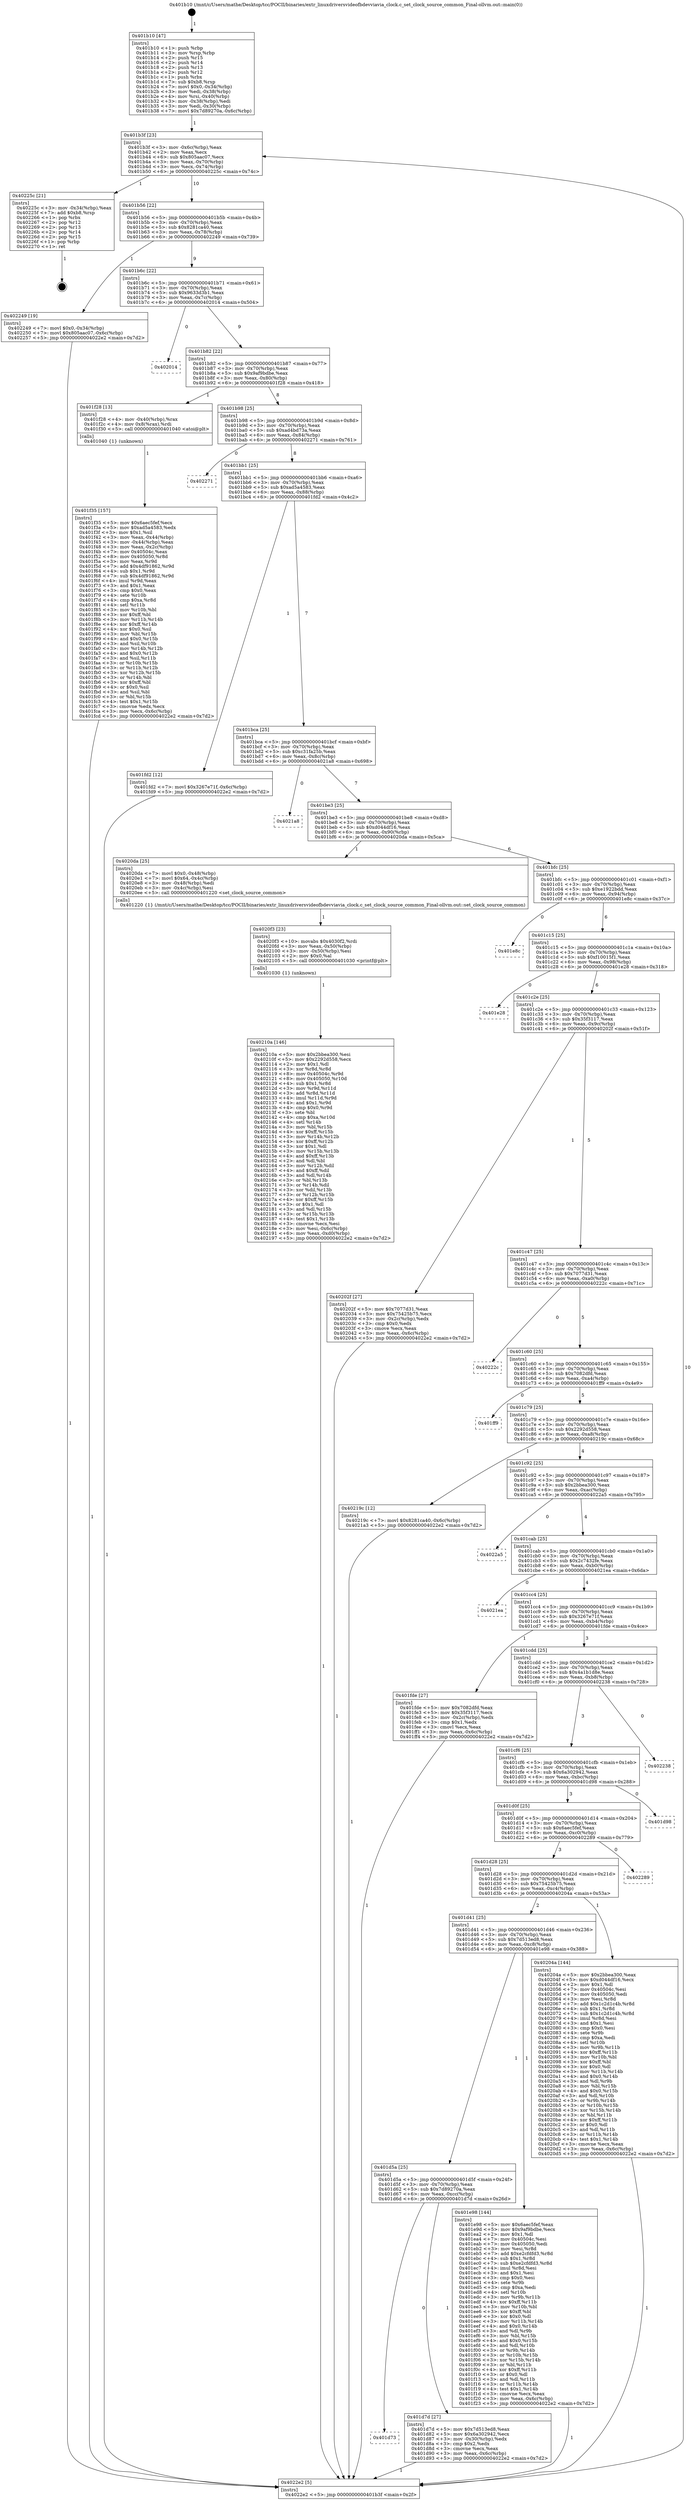 digraph "0x401b10" {
  label = "0x401b10 (/mnt/c/Users/mathe/Desktop/tcc/POCII/binaries/extr_linuxdriversvideofbdevviavia_clock.c_set_clock_source_common_Final-ollvm.out::main(0))"
  labelloc = "t"
  node[shape=record]

  Entry [label="",width=0.3,height=0.3,shape=circle,fillcolor=black,style=filled]
  "0x401b3f" [label="{
     0x401b3f [23]\l
     | [instrs]\l
     &nbsp;&nbsp;0x401b3f \<+3\>: mov -0x6c(%rbp),%eax\l
     &nbsp;&nbsp;0x401b42 \<+2\>: mov %eax,%ecx\l
     &nbsp;&nbsp;0x401b44 \<+6\>: sub $0x805aac07,%ecx\l
     &nbsp;&nbsp;0x401b4a \<+3\>: mov %eax,-0x70(%rbp)\l
     &nbsp;&nbsp;0x401b4d \<+3\>: mov %ecx,-0x74(%rbp)\l
     &nbsp;&nbsp;0x401b50 \<+6\>: je 000000000040225c \<main+0x74c\>\l
  }"]
  "0x40225c" [label="{
     0x40225c [21]\l
     | [instrs]\l
     &nbsp;&nbsp;0x40225c \<+3\>: mov -0x34(%rbp),%eax\l
     &nbsp;&nbsp;0x40225f \<+7\>: add $0xb8,%rsp\l
     &nbsp;&nbsp;0x402266 \<+1\>: pop %rbx\l
     &nbsp;&nbsp;0x402267 \<+2\>: pop %r12\l
     &nbsp;&nbsp;0x402269 \<+2\>: pop %r13\l
     &nbsp;&nbsp;0x40226b \<+2\>: pop %r14\l
     &nbsp;&nbsp;0x40226d \<+2\>: pop %r15\l
     &nbsp;&nbsp;0x40226f \<+1\>: pop %rbp\l
     &nbsp;&nbsp;0x402270 \<+1\>: ret\l
  }"]
  "0x401b56" [label="{
     0x401b56 [22]\l
     | [instrs]\l
     &nbsp;&nbsp;0x401b56 \<+5\>: jmp 0000000000401b5b \<main+0x4b\>\l
     &nbsp;&nbsp;0x401b5b \<+3\>: mov -0x70(%rbp),%eax\l
     &nbsp;&nbsp;0x401b5e \<+5\>: sub $0x8281ca40,%eax\l
     &nbsp;&nbsp;0x401b63 \<+3\>: mov %eax,-0x78(%rbp)\l
     &nbsp;&nbsp;0x401b66 \<+6\>: je 0000000000402249 \<main+0x739\>\l
  }"]
  Exit [label="",width=0.3,height=0.3,shape=circle,fillcolor=black,style=filled,peripheries=2]
  "0x402249" [label="{
     0x402249 [19]\l
     | [instrs]\l
     &nbsp;&nbsp;0x402249 \<+7\>: movl $0x0,-0x34(%rbp)\l
     &nbsp;&nbsp;0x402250 \<+7\>: movl $0x805aac07,-0x6c(%rbp)\l
     &nbsp;&nbsp;0x402257 \<+5\>: jmp 00000000004022e2 \<main+0x7d2\>\l
  }"]
  "0x401b6c" [label="{
     0x401b6c [22]\l
     | [instrs]\l
     &nbsp;&nbsp;0x401b6c \<+5\>: jmp 0000000000401b71 \<main+0x61\>\l
     &nbsp;&nbsp;0x401b71 \<+3\>: mov -0x70(%rbp),%eax\l
     &nbsp;&nbsp;0x401b74 \<+5\>: sub $0x9633d3b1,%eax\l
     &nbsp;&nbsp;0x401b79 \<+3\>: mov %eax,-0x7c(%rbp)\l
     &nbsp;&nbsp;0x401b7c \<+6\>: je 0000000000402014 \<main+0x504\>\l
  }"]
  "0x40210a" [label="{
     0x40210a [146]\l
     | [instrs]\l
     &nbsp;&nbsp;0x40210a \<+5\>: mov $0x2bbea300,%esi\l
     &nbsp;&nbsp;0x40210f \<+5\>: mov $0x2292d558,%ecx\l
     &nbsp;&nbsp;0x402114 \<+2\>: mov $0x1,%dl\l
     &nbsp;&nbsp;0x402116 \<+3\>: xor %r8d,%r8d\l
     &nbsp;&nbsp;0x402119 \<+8\>: mov 0x40504c,%r9d\l
     &nbsp;&nbsp;0x402121 \<+8\>: mov 0x405050,%r10d\l
     &nbsp;&nbsp;0x402129 \<+4\>: sub $0x1,%r8d\l
     &nbsp;&nbsp;0x40212d \<+3\>: mov %r9d,%r11d\l
     &nbsp;&nbsp;0x402130 \<+3\>: add %r8d,%r11d\l
     &nbsp;&nbsp;0x402133 \<+4\>: imul %r11d,%r9d\l
     &nbsp;&nbsp;0x402137 \<+4\>: and $0x1,%r9d\l
     &nbsp;&nbsp;0x40213b \<+4\>: cmp $0x0,%r9d\l
     &nbsp;&nbsp;0x40213f \<+3\>: sete %bl\l
     &nbsp;&nbsp;0x402142 \<+4\>: cmp $0xa,%r10d\l
     &nbsp;&nbsp;0x402146 \<+4\>: setl %r14b\l
     &nbsp;&nbsp;0x40214a \<+3\>: mov %bl,%r15b\l
     &nbsp;&nbsp;0x40214d \<+4\>: xor $0xff,%r15b\l
     &nbsp;&nbsp;0x402151 \<+3\>: mov %r14b,%r12b\l
     &nbsp;&nbsp;0x402154 \<+4\>: xor $0xff,%r12b\l
     &nbsp;&nbsp;0x402158 \<+3\>: xor $0x1,%dl\l
     &nbsp;&nbsp;0x40215b \<+3\>: mov %r15b,%r13b\l
     &nbsp;&nbsp;0x40215e \<+4\>: and $0xff,%r13b\l
     &nbsp;&nbsp;0x402162 \<+2\>: and %dl,%bl\l
     &nbsp;&nbsp;0x402164 \<+3\>: mov %r12b,%dil\l
     &nbsp;&nbsp;0x402167 \<+4\>: and $0xff,%dil\l
     &nbsp;&nbsp;0x40216b \<+3\>: and %dl,%r14b\l
     &nbsp;&nbsp;0x40216e \<+3\>: or %bl,%r13b\l
     &nbsp;&nbsp;0x402171 \<+3\>: or %r14b,%dil\l
     &nbsp;&nbsp;0x402174 \<+3\>: xor %dil,%r13b\l
     &nbsp;&nbsp;0x402177 \<+3\>: or %r12b,%r15b\l
     &nbsp;&nbsp;0x40217a \<+4\>: xor $0xff,%r15b\l
     &nbsp;&nbsp;0x40217e \<+3\>: or $0x1,%dl\l
     &nbsp;&nbsp;0x402181 \<+3\>: and %dl,%r15b\l
     &nbsp;&nbsp;0x402184 \<+3\>: or %r15b,%r13b\l
     &nbsp;&nbsp;0x402187 \<+4\>: test $0x1,%r13b\l
     &nbsp;&nbsp;0x40218b \<+3\>: cmovne %ecx,%esi\l
     &nbsp;&nbsp;0x40218e \<+3\>: mov %esi,-0x6c(%rbp)\l
     &nbsp;&nbsp;0x402191 \<+6\>: mov %eax,-0xd0(%rbp)\l
     &nbsp;&nbsp;0x402197 \<+5\>: jmp 00000000004022e2 \<main+0x7d2\>\l
  }"]
  "0x402014" [label="{
     0x402014\l
  }", style=dashed]
  "0x401b82" [label="{
     0x401b82 [22]\l
     | [instrs]\l
     &nbsp;&nbsp;0x401b82 \<+5\>: jmp 0000000000401b87 \<main+0x77\>\l
     &nbsp;&nbsp;0x401b87 \<+3\>: mov -0x70(%rbp),%eax\l
     &nbsp;&nbsp;0x401b8a \<+5\>: sub $0x9af9bdbe,%eax\l
     &nbsp;&nbsp;0x401b8f \<+3\>: mov %eax,-0x80(%rbp)\l
     &nbsp;&nbsp;0x401b92 \<+6\>: je 0000000000401f28 \<main+0x418\>\l
  }"]
  "0x4020f3" [label="{
     0x4020f3 [23]\l
     | [instrs]\l
     &nbsp;&nbsp;0x4020f3 \<+10\>: movabs $0x4030f2,%rdi\l
     &nbsp;&nbsp;0x4020fd \<+3\>: mov %eax,-0x50(%rbp)\l
     &nbsp;&nbsp;0x402100 \<+3\>: mov -0x50(%rbp),%esi\l
     &nbsp;&nbsp;0x402103 \<+2\>: mov $0x0,%al\l
     &nbsp;&nbsp;0x402105 \<+5\>: call 0000000000401030 \<printf@plt\>\l
     | [calls]\l
     &nbsp;&nbsp;0x401030 \{1\} (unknown)\l
  }"]
  "0x401f28" [label="{
     0x401f28 [13]\l
     | [instrs]\l
     &nbsp;&nbsp;0x401f28 \<+4\>: mov -0x40(%rbp),%rax\l
     &nbsp;&nbsp;0x401f2c \<+4\>: mov 0x8(%rax),%rdi\l
     &nbsp;&nbsp;0x401f30 \<+5\>: call 0000000000401040 \<atoi@plt\>\l
     | [calls]\l
     &nbsp;&nbsp;0x401040 \{1\} (unknown)\l
  }"]
  "0x401b98" [label="{
     0x401b98 [25]\l
     | [instrs]\l
     &nbsp;&nbsp;0x401b98 \<+5\>: jmp 0000000000401b9d \<main+0x8d\>\l
     &nbsp;&nbsp;0x401b9d \<+3\>: mov -0x70(%rbp),%eax\l
     &nbsp;&nbsp;0x401ba0 \<+5\>: sub $0xad4bd73a,%eax\l
     &nbsp;&nbsp;0x401ba5 \<+6\>: mov %eax,-0x84(%rbp)\l
     &nbsp;&nbsp;0x401bab \<+6\>: je 0000000000402271 \<main+0x761\>\l
  }"]
  "0x401f35" [label="{
     0x401f35 [157]\l
     | [instrs]\l
     &nbsp;&nbsp;0x401f35 \<+5\>: mov $0x6aec5fef,%ecx\l
     &nbsp;&nbsp;0x401f3a \<+5\>: mov $0xad5a4583,%edx\l
     &nbsp;&nbsp;0x401f3f \<+3\>: mov $0x1,%sil\l
     &nbsp;&nbsp;0x401f42 \<+3\>: mov %eax,-0x44(%rbp)\l
     &nbsp;&nbsp;0x401f45 \<+3\>: mov -0x44(%rbp),%eax\l
     &nbsp;&nbsp;0x401f48 \<+3\>: mov %eax,-0x2c(%rbp)\l
     &nbsp;&nbsp;0x401f4b \<+7\>: mov 0x40504c,%eax\l
     &nbsp;&nbsp;0x401f52 \<+8\>: mov 0x405050,%r8d\l
     &nbsp;&nbsp;0x401f5a \<+3\>: mov %eax,%r9d\l
     &nbsp;&nbsp;0x401f5d \<+7\>: add $0x4df91862,%r9d\l
     &nbsp;&nbsp;0x401f64 \<+4\>: sub $0x1,%r9d\l
     &nbsp;&nbsp;0x401f68 \<+7\>: sub $0x4df91862,%r9d\l
     &nbsp;&nbsp;0x401f6f \<+4\>: imul %r9d,%eax\l
     &nbsp;&nbsp;0x401f73 \<+3\>: and $0x1,%eax\l
     &nbsp;&nbsp;0x401f76 \<+3\>: cmp $0x0,%eax\l
     &nbsp;&nbsp;0x401f79 \<+4\>: sete %r10b\l
     &nbsp;&nbsp;0x401f7d \<+4\>: cmp $0xa,%r8d\l
     &nbsp;&nbsp;0x401f81 \<+4\>: setl %r11b\l
     &nbsp;&nbsp;0x401f85 \<+3\>: mov %r10b,%bl\l
     &nbsp;&nbsp;0x401f88 \<+3\>: xor $0xff,%bl\l
     &nbsp;&nbsp;0x401f8b \<+3\>: mov %r11b,%r14b\l
     &nbsp;&nbsp;0x401f8e \<+4\>: xor $0xff,%r14b\l
     &nbsp;&nbsp;0x401f92 \<+4\>: xor $0x0,%sil\l
     &nbsp;&nbsp;0x401f96 \<+3\>: mov %bl,%r15b\l
     &nbsp;&nbsp;0x401f99 \<+4\>: and $0x0,%r15b\l
     &nbsp;&nbsp;0x401f9d \<+3\>: and %sil,%r10b\l
     &nbsp;&nbsp;0x401fa0 \<+3\>: mov %r14b,%r12b\l
     &nbsp;&nbsp;0x401fa3 \<+4\>: and $0x0,%r12b\l
     &nbsp;&nbsp;0x401fa7 \<+3\>: and %sil,%r11b\l
     &nbsp;&nbsp;0x401faa \<+3\>: or %r10b,%r15b\l
     &nbsp;&nbsp;0x401fad \<+3\>: or %r11b,%r12b\l
     &nbsp;&nbsp;0x401fb0 \<+3\>: xor %r12b,%r15b\l
     &nbsp;&nbsp;0x401fb3 \<+3\>: or %r14b,%bl\l
     &nbsp;&nbsp;0x401fb6 \<+3\>: xor $0xff,%bl\l
     &nbsp;&nbsp;0x401fb9 \<+4\>: or $0x0,%sil\l
     &nbsp;&nbsp;0x401fbd \<+3\>: and %sil,%bl\l
     &nbsp;&nbsp;0x401fc0 \<+3\>: or %bl,%r15b\l
     &nbsp;&nbsp;0x401fc3 \<+4\>: test $0x1,%r15b\l
     &nbsp;&nbsp;0x401fc7 \<+3\>: cmovne %edx,%ecx\l
     &nbsp;&nbsp;0x401fca \<+3\>: mov %ecx,-0x6c(%rbp)\l
     &nbsp;&nbsp;0x401fcd \<+5\>: jmp 00000000004022e2 \<main+0x7d2\>\l
  }"]
  "0x402271" [label="{
     0x402271\l
  }", style=dashed]
  "0x401bb1" [label="{
     0x401bb1 [25]\l
     | [instrs]\l
     &nbsp;&nbsp;0x401bb1 \<+5\>: jmp 0000000000401bb6 \<main+0xa6\>\l
     &nbsp;&nbsp;0x401bb6 \<+3\>: mov -0x70(%rbp),%eax\l
     &nbsp;&nbsp;0x401bb9 \<+5\>: sub $0xad5a4583,%eax\l
     &nbsp;&nbsp;0x401bbe \<+6\>: mov %eax,-0x88(%rbp)\l
     &nbsp;&nbsp;0x401bc4 \<+6\>: je 0000000000401fd2 \<main+0x4c2\>\l
  }"]
  "0x401b10" [label="{
     0x401b10 [47]\l
     | [instrs]\l
     &nbsp;&nbsp;0x401b10 \<+1\>: push %rbp\l
     &nbsp;&nbsp;0x401b11 \<+3\>: mov %rsp,%rbp\l
     &nbsp;&nbsp;0x401b14 \<+2\>: push %r15\l
     &nbsp;&nbsp;0x401b16 \<+2\>: push %r14\l
     &nbsp;&nbsp;0x401b18 \<+2\>: push %r13\l
     &nbsp;&nbsp;0x401b1a \<+2\>: push %r12\l
     &nbsp;&nbsp;0x401b1c \<+1\>: push %rbx\l
     &nbsp;&nbsp;0x401b1d \<+7\>: sub $0xb8,%rsp\l
     &nbsp;&nbsp;0x401b24 \<+7\>: movl $0x0,-0x34(%rbp)\l
     &nbsp;&nbsp;0x401b2b \<+3\>: mov %edi,-0x38(%rbp)\l
     &nbsp;&nbsp;0x401b2e \<+4\>: mov %rsi,-0x40(%rbp)\l
     &nbsp;&nbsp;0x401b32 \<+3\>: mov -0x38(%rbp),%edi\l
     &nbsp;&nbsp;0x401b35 \<+3\>: mov %edi,-0x30(%rbp)\l
     &nbsp;&nbsp;0x401b38 \<+7\>: movl $0x7d89270a,-0x6c(%rbp)\l
  }"]
  "0x401fd2" [label="{
     0x401fd2 [12]\l
     | [instrs]\l
     &nbsp;&nbsp;0x401fd2 \<+7\>: movl $0x3267e71f,-0x6c(%rbp)\l
     &nbsp;&nbsp;0x401fd9 \<+5\>: jmp 00000000004022e2 \<main+0x7d2\>\l
  }"]
  "0x401bca" [label="{
     0x401bca [25]\l
     | [instrs]\l
     &nbsp;&nbsp;0x401bca \<+5\>: jmp 0000000000401bcf \<main+0xbf\>\l
     &nbsp;&nbsp;0x401bcf \<+3\>: mov -0x70(%rbp),%eax\l
     &nbsp;&nbsp;0x401bd2 \<+5\>: sub $0xc31fa25b,%eax\l
     &nbsp;&nbsp;0x401bd7 \<+6\>: mov %eax,-0x8c(%rbp)\l
     &nbsp;&nbsp;0x401bdd \<+6\>: je 00000000004021a8 \<main+0x698\>\l
  }"]
  "0x4022e2" [label="{
     0x4022e2 [5]\l
     | [instrs]\l
     &nbsp;&nbsp;0x4022e2 \<+5\>: jmp 0000000000401b3f \<main+0x2f\>\l
  }"]
  "0x4021a8" [label="{
     0x4021a8\l
  }", style=dashed]
  "0x401be3" [label="{
     0x401be3 [25]\l
     | [instrs]\l
     &nbsp;&nbsp;0x401be3 \<+5\>: jmp 0000000000401be8 \<main+0xd8\>\l
     &nbsp;&nbsp;0x401be8 \<+3\>: mov -0x70(%rbp),%eax\l
     &nbsp;&nbsp;0x401beb \<+5\>: sub $0xd044df16,%eax\l
     &nbsp;&nbsp;0x401bf0 \<+6\>: mov %eax,-0x90(%rbp)\l
     &nbsp;&nbsp;0x401bf6 \<+6\>: je 00000000004020da \<main+0x5ca\>\l
  }"]
  "0x401d73" [label="{
     0x401d73\l
  }", style=dashed]
  "0x4020da" [label="{
     0x4020da [25]\l
     | [instrs]\l
     &nbsp;&nbsp;0x4020da \<+7\>: movl $0x0,-0x48(%rbp)\l
     &nbsp;&nbsp;0x4020e1 \<+7\>: movl $0x64,-0x4c(%rbp)\l
     &nbsp;&nbsp;0x4020e8 \<+3\>: mov -0x48(%rbp),%edi\l
     &nbsp;&nbsp;0x4020eb \<+3\>: mov -0x4c(%rbp),%esi\l
     &nbsp;&nbsp;0x4020ee \<+5\>: call 0000000000401220 \<set_clock_source_common\>\l
     | [calls]\l
     &nbsp;&nbsp;0x401220 \{1\} (/mnt/c/Users/mathe/Desktop/tcc/POCII/binaries/extr_linuxdriversvideofbdevviavia_clock.c_set_clock_source_common_Final-ollvm.out::set_clock_source_common)\l
  }"]
  "0x401bfc" [label="{
     0x401bfc [25]\l
     | [instrs]\l
     &nbsp;&nbsp;0x401bfc \<+5\>: jmp 0000000000401c01 \<main+0xf1\>\l
     &nbsp;&nbsp;0x401c01 \<+3\>: mov -0x70(%rbp),%eax\l
     &nbsp;&nbsp;0x401c04 \<+5\>: sub $0xe1922bdd,%eax\l
     &nbsp;&nbsp;0x401c09 \<+6\>: mov %eax,-0x94(%rbp)\l
     &nbsp;&nbsp;0x401c0f \<+6\>: je 0000000000401e8c \<main+0x37c\>\l
  }"]
  "0x401d7d" [label="{
     0x401d7d [27]\l
     | [instrs]\l
     &nbsp;&nbsp;0x401d7d \<+5\>: mov $0x7d513ed8,%eax\l
     &nbsp;&nbsp;0x401d82 \<+5\>: mov $0x6a302942,%ecx\l
     &nbsp;&nbsp;0x401d87 \<+3\>: mov -0x30(%rbp),%edx\l
     &nbsp;&nbsp;0x401d8a \<+3\>: cmp $0x2,%edx\l
     &nbsp;&nbsp;0x401d8d \<+3\>: cmovne %ecx,%eax\l
     &nbsp;&nbsp;0x401d90 \<+3\>: mov %eax,-0x6c(%rbp)\l
     &nbsp;&nbsp;0x401d93 \<+5\>: jmp 00000000004022e2 \<main+0x7d2\>\l
  }"]
  "0x401e8c" [label="{
     0x401e8c\l
  }", style=dashed]
  "0x401c15" [label="{
     0x401c15 [25]\l
     | [instrs]\l
     &nbsp;&nbsp;0x401c15 \<+5\>: jmp 0000000000401c1a \<main+0x10a\>\l
     &nbsp;&nbsp;0x401c1a \<+3\>: mov -0x70(%rbp),%eax\l
     &nbsp;&nbsp;0x401c1d \<+5\>: sub $0xf10015f1,%eax\l
     &nbsp;&nbsp;0x401c22 \<+6\>: mov %eax,-0x98(%rbp)\l
     &nbsp;&nbsp;0x401c28 \<+6\>: je 0000000000401e28 \<main+0x318\>\l
  }"]
  "0x401d5a" [label="{
     0x401d5a [25]\l
     | [instrs]\l
     &nbsp;&nbsp;0x401d5a \<+5\>: jmp 0000000000401d5f \<main+0x24f\>\l
     &nbsp;&nbsp;0x401d5f \<+3\>: mov -0x70(%rbp),%eax\l
     &nbsp;&nbsp;0x401d62 \<+5\>: sub $0x7d89270a,%eax\l
     &nbsp;&nbsp;0x401d67 \<+6\>: mov %eax,-0xcc(%rbp)\l
     &nbsp;&nbsp;0x401d6d \<+6\>: je 0000000000401d7d \<main+0x26d\>\l
  }"]
  "0x401e28" [label="{
     0x401e28\l
  }", style=dashed]
  "0x401c2e" [label="{
     0x401c2e [25]\l
     | [instrs]\l
     &nbsp;&nbsp;0x401c2e \<+5\>: jmp 0000000000401c33 \<main+0x123\>\l
     &nbsp;&nbsp;0x401c33 \<+3\>: mov -0x70(%rbp),%eax\l
     &nbsp;&nbsp;0x401c36 \<+5\>: sub $0x35f3117,%eax\l
     &nbsp;&nbsp;0x401c3b \<+6\>: mov %eax,-0x9c(%rbp)\l
     &nbsp;&nbsp;0x401c41 \<+6\>: je 000000000040202f \<main+0x51f\>\l
  }"]
  "0x401e98" [label="{
     0x401e98 [144]\l
     | [instrs]\l
     &nbsp;&nbsp;0x401e98 \<+5\>: mov $0x6aec5fef,%eax\l
     &nbsp;&nbsp;0x401e9d \<+5\>: mov $0x9af9bdbe,%ecx\l
     &nbsp;&nbsp;0x401ea2 \<+2\>: mov $0x1,%dl\l
     &nbsp;&nbsp;0x401ea4 \<+7\>: mov 0x40504c,%esi\l
     &nbsp;&nbsp;0x401eab \<+7\>: mov 0x405050,%edi\l
     &nbsp;&nbsp;0x401eb2 \<+3\>: mov %esi,%r8d\l
     &nbsp;&nbsp;0x401eb5 \<+7\>: add $0xe2cfdfd3,%r8d\l
     &nbsp;&nbsp;0x401ebc \<+4\>: sub $0x1,%r8d\l
     &nbsp;&nbsp;0x401ec0 \<+7\>: sub $0xe2cfdfd3,%r8d\l
     &nbsp;&nbsp;0x401ec7 \<+4\>: imul %r8d,%esi\l
     &nbsp;&nbsp;0x401ecb \<+3\>: and $0x1,%esi\l
     &nbsp;&nbsp;0x401ece \<+3\>: cmp $0x0,%esi\l
     &nbsp;&nbsp;0x401ed1 \<+4\>: sete %r9b\l
     &nbsp;&nbsp;0x401ed5 \<+3\>: cmp $0xa,%edi\l
     &nbsp;&nbsp;0x401ed8 \<+4\>: setl %r10b\l
     &nbsp;&nbsp;0x401edc \<+3\>: mov %r9b,%r11b\l
     &nbsp;&nbsp;0x401edf \<+4\>: xor $0xff,%r11b\l
     &nbsp;&nbsp;0x401ee3 \<+3\>: mov %r10b,%bl\l
     &nbsp;&nbsp;0x401ee6 \<+3\>: xor $0xff,%bl\l
     &nbsp;&nbsp;0x401ee9 \<+3\>: xor $0x0,%dl\l
     &nbsp;&nbsp;0x401eec \<+3\>: mov %r11b,%r14b\l
     &nbsp;&nbsp;0x401eef \<+4\>: and $0x0,%r14b\l
     &nbsp;&nbsp;0x401ef3 \<+3\>: and %dl,%r9b\l
     &nbsp;&nbsp;0x401ef6 \<+3\>: mov %bl,%r15b\l
     &nbsp;&nbsp;0x401ef9 \<+4\>: and $0x0,%r15b\l
     &nbsp;&nbsp;0x401efd \<+3\>: and %dl,%r10b\l
     &nbsp;&nbsp;0x401f00 \<+3\>: or %r9b,%r14b\l
     &nbsp;&nbsp;0x401f03 \<+3\>: or %r10b,%r15b\l
     &nbsp;&nbsp;0x401f06 \<+3\>: xor %r15b,%r14b\l
     &nbsp;&nbsp;0x401f09 \<+3\>: or %bl,%r11b\l
     &nbsp;&nbsp;0x401f0c \<+4\>: xor $0xff,%r11b\l
     &nbsp;&nbsp;0x401f10 \<+3\>: or $0x0,%dl\l
     &nbsp;&nbsp;0x401f13 \<+3\>: and %dl,%r11b\l
     &nbsp;&nbsp;0x401f16 \<+3\>: or %r11b,%r14b\l
     &nbsp;&nbsp;0x401f19 \<+4\>: test $0x1,%r14b\l
     &nbsp;&nbsp;0x401f1d \<+3\>: cmovne %ecx,%eax\l
     &nbsp;&nbsp;0x401f20 \<+3\>: mov %eax,-0x6c(%rbp)\l
     &nbsp;&nbsp;0x401f23 \<+5\>: jmp 00000000004022e2 \<main+0x7d2\>\l
  }"]
  "0x40202f" [label="{
     0x40202f [27]\l
     | [instrs]\l
     &nbsp;&nbsp;0x40202f \<+5\>: mov $0x7077d31,%eax\l
     &nbsp;&nbsp;0x402034 \<+5\>: mov $0x75425b75,%ecx\l
     &nbsp;&nbsp;0x402039 \<+3\>: mov -0x2c(%rbp),%edx\l
     &nbsp;&nbsp;0x40203c \<+3\>: cmp $0x0,%edx\l
     &nbsp;&nbsp;0x40203f \<+3\>: cmove %ecx,%eax\l
     &nbsp;&nbsp;0x402042 \<+3\>: mov %eax,-0x6c(%rbp)\l
     &nbsp;&nbsp;0x402045 \<+5\>: jmp 00000000004022e2 \<main+0x7d2\>\l
  }"]
  "0x401c47" [label="{
     0x401c47 [25]\l
     | [instrs]\l
     &nbsp;&nbsp;0x401c47 \<+5\>: jmp 0000000000401c4c \<main+0x13c\>\l
     &nbsp;&nbsp;0x401c4c \<+3\>: mov -0x70(%rbp),%eax\l
     &nbsp;&nbsp;0x401c4f \<+5\>: sub $0x7077d31,%eax\l
     &nbsp;&nbsp;0x401c54 \<+6\>: mov %eax,-0xa0(%rbp)\l
     &nbsp;&nbsp;0x401c5a \<+6\>: je 000000000040222c \<main+0x71c\>\l
  }"]
  "0x401d41" [label="{
     0x401d41 [25]\l
     | [instrs]\l
     &nbsp;&nbsp;0x401d41 \<+5\>: jmp 0000000000401d46 \<main+0x236\>\l
     &nbsp;&nbsp;0x401d46 \<+3\>: mov -0x70(%rbp),%eax\l
     &nbsp;&nbsp;0x401d49 \<+5\>: sub $0x7d513ed8,%eax\l
     &nbsp;&nbsp;0x401d4e \<+6\>: mov %eax,-0xc8(%rbp)\l
     &nbsp;&nbsp;0x401d54 \<+6\>: je 0000000000401e98 \<main+0x388\>\l
  }"]
  "0x40222c" [label="{
     0x40222c\l
  }", style=dashed]
  "0x401c60" [label="{
     0x401c60 [25]\l
     | [instrs]\l
     &nbsp;&nbsp;0x401c60 \<+5\>: jmp 0000000000401c65 \<main+0x155\>\l
     &nbsp;&nbsp;0x401c65 \<+3\>: mov -0x70(%rbp),%eax\l
     &nbsp;&nbsp;0x401c68 \<+5\>: sub $0x7082dfd,%eax\l
     &nbsp;&nbsp;0x401c6d \<+6\>: mov %eax,-0xa4(%rbp)\l
     &nbsp;&nbsp;0x401c73 \<+6\>: je 0000000000401ff9 \<main+0x4e9\>\l
  }"]
  "0x40204a" [label="{
     0x40204a [144]\l
     | [instrs]\l
     &nbsp;&nbsp;0x40204a \<+5\>: mov $0x2bbea300,%eax\l
     &nbsp;&nbsp;0x40204f \<+5\>: mov $0xd044df16,%ecx\l
     &nbsp;&nbsp;0x402054 \<+2\>: mov $0x1,%dl\l
     &nbsp;&nbsp;0x402056 \<+7\>: mov 0x40504c,%esi\l
     &nbsp;&nbsp;0x40205d \<+7\>: mov 0x405050,%edi\l
     &nbsp;&nbsp;0x402064 \<+3\>: mov %esi,%r8d\l
     &nbsp;&nbsp;0x402067 \<+7\>: add $0x1c2d1c4b,%r8d\l
     &nbsp;&nbsp;0x40206e \<+4\>: sub $0x1,%r8d\l
     &nbsp;&nbsp;0x402072 \<+7\>: sub $0x1c2d1c4b,%r8d\l
     &nbsp;&nbsp;0x402079 \<+4\>: imul %r8d,%esi\l
     &nbsp;&nbsp;0x40207d \<+3\>: and $0x1,%esi\l
     &nbsp;&nbsp;0x402080 \<+3\>: cmp $0x0,%esi\l
     &nbsp;&nbsp;0x402083 \<+4\>: sete %r9b\l
     &nbsp;&nbsp;0x402087 \<+3\>: cmp $0xa,%edi\l
     &nbsp;&nbsp;0x40208a \<+4\>: setl %r10b\l
     &nbsp;&nbsp;0x40208e \<+3\>: mov %r9b,%r11b\l
     &nbsp;&nbsp;0x402091 \<+4\>: xor $0xff,%r11b\l
     &nbsp;&nbsp;0x402095 \<+3\>: mov %r10b,%bl\l
     &nbsp;&nbsp;0x402098 \<+3\>: xor $0xff,%bl\l
     &nbsp;&nbsp;0x40209b \<+3\>: xor $0x0,%dl\l
     &nbsp;&nbsp;0x40209e \<+3\>: mov %r11b,%r14b\l
     &nbsp;&nbsp;0x4020a1 \<+4\>: and $0x0,%r14b\l
     &nbsp;&nbsp;0x4020a5 \<+3\>: and %dl,%r9b\l
     &nbsp;&nbsp;0x4020a8 \<+3\>: mov %bl,%r15b\l
     &nbsp;&nbsp;0x4020ab \<+4\>: and $0x0,%r15b\l
     &nbsp;&nbsp;0x4020af \<+3\>: and %dl,%r10b\l
     &nbsp;&nbsp;0x4020b2 \<+3\>: or %r9b,%r14b\l
     &nbsp;&nbsp;0x4020b5 \<+3\>: or %r10b,%r15b\l
     &nbsp;&nbsp;0x4020b8 \<+3\>: xor %r15b,%r14b\l
     &nbsp;&nbsp;0x4020bb \<+3\>: or %bl,%r11b\l
     &nbsp;&nbsp;0x4020be \<+4\>: xor $0xff,%r11b\l
     &nbsp;&nbsp;0x4020c2 \<+3\>: or $0x0,%dl\l
     &nbsp;&nbsp;0x4020c5 \<+3\>: and %dl,%r11b\l
     &nbsp;&nbsp;0x4020c8 \<+3\>: or %r11b,%r14b\l
     &nbsp;&nbsp;0x4020cb \<+4\>: test $0x1,%r14b\l
     &nbsp;&nbsp;0x4020cf \<+3\>: cmovne %ecx,%eax\l
     &nbsp;&nbsp;0x4020d2 \<+3\>: mov %eax,-0x6c(%rbp)\l
     &nbsp;&nbsp;0x4020d5 \<+5\>: jmp 00000000004022e2 \<main+0x7d2\>\l
  }"]
  "0x401ff9" [label="{
     0x401ff9\l
  }", style=dashed]
  "0x401c79" [label="{
     0x401c79 [25]\l
     | [instrs]\l
     &nbsp;&nbsp;0x401c79 \<+5\>: jmp 0000000000401c7e \<main+0x16e\>\l
     &nbsp;&nbsp;0x401c7e \<+3\>: mov -0x70(%rbp),%eax\l
     &nbsp;&nbsp;0x401c81 \<+5\>: sub $0x2292d558,%eax\l
     &nbsp;&nbsp;0x401c86 \<+6\>: mov %eax,-0xa8(%rbp)\l
     &nbsp;&nbsp;0x401c8c \<+6\>: je 000000000040219c \<main+0x68c\>\l
  }"]
  "0x401d28" [label="{
     0x401d28 [25]\l
     | [instrs]\l
     &nbsp;&nbsp;0x401d28 \<+5\>: jmp 0000000000401d2d \<main+0x21d\>\l
     &nbsp;&nbsp;0x401d2d \<+3\>: mov -0x70(%rbp),%eax\l
     &nbsp;&nbsp;0x401d30 \<+5\>: sub $0x75425b75,%eax\l
     &nbsp;&nbsp;0x401d35 \<+6\>: mov %eax,-0xc4(%rbp)\l
     &nbsp;&nbsp;0x401d3b \<+6\>: je 000000000040204a \<main+0x53a\>\l
  }"]
  "0x40219c" [label="{
     0x40219c [12]\l
     | [instrs]\l
     &nbsp;&nbsp;0x40219c \<+7\>: movl $0x8281ca40,-0x6c(%rbp)\l
     &nbsp;&nbsp;0x4021a3 \<+5\>: jmp 00000000004022e2 \<main+0x7d2\>\l
  }"]
  "0x401c92" [label="{
     0x401c92 [25]\l
     | [instrs]\l
     &nbsp;&nbsp;0x401c92 \<+5\>: jmp 0000000000401c97 \<main+0x187\>\l
     &nbsp;&nbsp;0x401c97 \<+3\>: mov -0x70(%rbp),%eax\l
     &nbsp;&nbsp;0x401c9a \<+5\>: sub $0x2bbea300,%eax\l
     &nbsp;&nbsp;0x401c9f \<+6\>: mov %eax,-0xac(%rbp)\l
     &nbsp;&nbsp;0x401ca5 \<+6\>: je 00000000004022a5 \<main+0x795\>\l
  }"]
  "0x402289" [label="{
     0x402289\l
  }", style=dashed]
  "0x4022a5" [label="{
     0x4022a5\l
  }", style=dashed]
  "0x401cab" [label="{
     0x401cab [25]\l
     | [instrs]\l
     &nbsp;&nbsp;0x401cab \<+5\>: jmp 0000000000401cb0 \<main+0x1a0\>\l
     &nbsp;&nbsp;0x401cb0 \<+3\>: mov -0x70(%rbp),%eax\l
     &nbsp;&nbsp;0x401cb3 \<+5\>: sub $0x2c7432fe,%eax\l
     &nbsp;&nbsp;0x401cb8 \<+6\>: mov %eax,-0xb0(%rbp)\l
     &nbsp;&nbsp;0x401cbe \<+6\>: je 00000000004021ea \<main+0x6da\>\l
  }"]
  "0x401d0f" [label="{
     0x401d0f [25]\l
     | [instrs]\l
     &nbsp;&nbsp;0x401d0f \<+5\>: jmp 0000000000401d14 \<main+0x204\>\l
     &nbsp;&nbsp;0x401d14 \<+3\>: mov -0x70(%rbp),%eax\l
     &nbsp;&nbsp;0x401d17 \<+5\>: sub $0x6aec5fef,%eax\l
     &nbsp;&nbsp;0x401d1c \<+6\>: mov %eax,-0xc0(%rbp)\l
     &nbsp;&nbsp;0x401d22 \<+6\>: je 0000000000402289 \<main+0x779\>\l
  }"]
  "0x4021ea" [label="{
     0x4021ea\l
  }", style=dashed]
  "0x401cc4" [label="{
     0x401cc4 [25]\l
     | [instrs]\l
     &nbsp;&nbsp;0x401cc4 \<+5\>: jmp 0000000000401cc9 \<main+0x1b9\>\l
     &nbsp;&nbsp;0x401cc9 \<+3\>: mov -0x70(%rbp),%eax\l
     &nbsp;&nbsp;0x401ccc \<+5\>: sub $0x3267e71f,%eax\l
     &nbsp;&nbsp;0x401cd1 \<+6\>: mov %eax,-0xb4(%rbp)\l
     &nbsp;&nbsp;0x401cd7 \<+6\>: je 0000000000401fde \<main+0x4ce\>\l
  }"]
  "0x401d98" [label="{
     0x401d98\l
  }", style=dashed]
  "0x401fde" [label="{
     0x401fde [27]\l
     | [instrs]\l
     &nbsp;&nbsp;0x401fde \<+5\>: mov $0x7082dfd,%eax\l
     &nbsp;&nbsp;0x401fe3 \<+5\>: mov $0x35f3117,%ecx\l
     &nbsp;&nbsp;0x401fe8 \<+3\>: mov -0x2c(%rbp),%edx\l
     &nbsp;&nbsp;0x401feb \<+3\>: cmp $0x1,%edx\l
     &nbsp;&nbsp;0x401fee \<+3\>: cmovl %ecx,%eax\l
     &nbsp;&nbsp;0x401ff1 \<+3\>: mov %eax,-0x6c(%rbp)\l
     &nbsp;&nbsp;0x401ff4 \<+5\>: jmp 00000000004022e2 \<main+0x7d2\>\l
  }"]
  "0x401cdd" [label="{
     0x401cdd [25]\l
     | [instrs]\l
     &nbsp;&nbsp;0x401cdd \<+5\>: jmp 0000000000401ce2 \<main+0x1d2\>\l
     &nbsp;&nbsp;0x401ce2 \<+3\>: mov -0x70(%rbp),%eax\l
     &nbsp;&nbsp;0x401ce5 \<+5\>: sub $0x4a1b1d8e,%eax\l
     &nbsp;&nbsp;0x401cea \<+6\>: mov %eax,-0xb8(%rbp)\l
     &nbsp;&nbsp;0x401cf0 \<+6\>: je 0000000000402238 \<main+0x728\>\l
  }"]
  "0x401cf6" [label="{
     0x401cf6 [25]\l
     | [instrs]\l
     &nbsp;&nbsp;0x401cf6 \<+5\>: jmp 0000000000401cfb \<main+0x1eb\>\l
     &nbsp;&nbsp;0x401cfb \<+3\>: mov -0x70(%rbp),%eax\l
     &nbsp;&nbsp;0x401cfe \<+5\>: sub $0x6a302942,%eax\l
     &nbsp;&nbsp;0x401d03 \<+6\>: mov %eax,-0xbc(%rbp)\l
     &nbsp;&nbsp;0x401d09 \<+6\>: je 0000000000401d98 \<main+0x288\>\l
  }"]
  "0x402238" [label="{
     0x402238\l
  }", style=dashed]
  Entry -> "0x401b10" [label=" 1"]
  "0x401b3f" -> "0x40225c" [label=" 1"]
  "0x401b3f" -> "0x401b56" [label=" 10"]
  "0x40225c" -> Exit [label=" 1"]
  "0x401b56" -> "0x402249" [label=" 1"]
  "0x401b56" -> "0x401b6c" [label=" 9"]
  "0x402249" -> "0x4022e2" [label=" 1"]
  "0x401b6c" -> "0x402014" [label=" 0"]
  "0x401b6c" -> "0x401b82" [label=" 9"]
  "0x40219c" -> "0x4022e2" [label=" 1"]
  "0x401b82" -> "0x401f28" [label=" 1"]
  "0x401b82" -> "0x401b98" [label=" 8"]
  "0x40210a" -> "0x4022e2" [label=" 1"]
  "0x401b98" -> "0x402271" [label=" 0"]
  "0x401b98" -> "0x401bb1" [label=" 8"]
  "0x4020f3" -> "0x40210a" [label=" 1"]
  "0x401bb1" -> "0x401fd2" [label=" 1"]
  "0x401bb1" -> "0x401bca" [label=" 7"]
  "0x4020da" -> "0x4020f3" [label=" 1"]
  "0x401bca" -> "0x4021a8" [label=" 0"]
  "0x401bca" -> "0x401be3" [label=" 7"]
  "0x40204a" -> "0x4022e2" [label=" 1"]
  "0x401be3" -> "0x4020da" [label=" 1"]
  "0x401be3" -> "0x401bfc" [label=" 6"]
  "0x40202f" -> "0x4022e2" [label=" 1"]
  "0x401bfc" -> "0x401e8c" [label=" 0"]
  "0x401bfc" -> "0x401c15" [label=" 6"]
  "0x401fde" -> "0x4022e2" [label=" 1"]
  "0x401c15" -> "0x401e28" [label=" 0"]
  "0x401c15" -> "0x401c2e" [label=" 6"]
  "0x401f35" -> "0x4022e2" [label=" 1"]
  "0x401c2e" -> "0x40202f" [label=" 1"]
  "0x401c2e" -> "0x401c47" [label=" 5"]
  "0x401f28" -> "0x401f35" [label=" 1"]
  "0x401c47" -> "0x40222c" [label=" 0"]
  "0x401c47" -> "0x401c60" [label=" 5"]
  "0x4022e2" -> "0x401b3f" [label=" 10"]
  "0x401c60" -> "0x401ff9" [label=" 0"]
  "0x401c60" -> "0x401c79" [label=" 5"]
  "0x401b10" -> "0x401b3f" [label=" 1"]
  "0x401c79" -> "0x40219c" [label=" 1"]
  "0x401c79" -> "0x401c92" [label=" 4"]
  "0x401d5a" -> "0x401d73" [label=" 0"]
  "0x401c92" -> "0x4022a5" [label=" 0"]
  "0x401c92" -> "0x401cab" [label=" 4"]
  "0x401d5a" -> "0x401d7d" [label=" 1"]
  "0x401cab" -> "0x4021ea" [label=" 0"]
  "0x401cab" -> "0x401cc4" [label=" 4"]
  "0x401d41" -> "0x401d5a" [label=" 1"]
  "0x401cc4" -> "0x401fde" [label=" 1"]
  "0x401cc4" -> "0x401cdd" [label=" 3"]
  "0x401d41" -> "0x401e98" [label=" 1"]
  "0x401cdd" -> "0x402238" [label=" 0"]
  "0x401cdd" -> "0x401cf6" [label=" 3"]
  "0x401e98" -> "0x4022e2" [label=" 1"]
  "0x401cf6" -> "0x401d98" [label=" 0"]
  "0x401cf6" -> "0x401d0f" [label=" 3"]
  "0x401fd2" -> "0x4022e2" [label=" 1"]
  "0x401d0f" -> "0x402289" [label=" 0"]
  "0x401d0f" -> "0x401d28" [label=" 3"]
  "0x401d7d" -> "0x4022e2" [label=" 1"]
  "0x401d28" -> "0x40204a" [label=" 1"]
  "0x401d28" -> "0x401d41" [label=" 2"]
}
